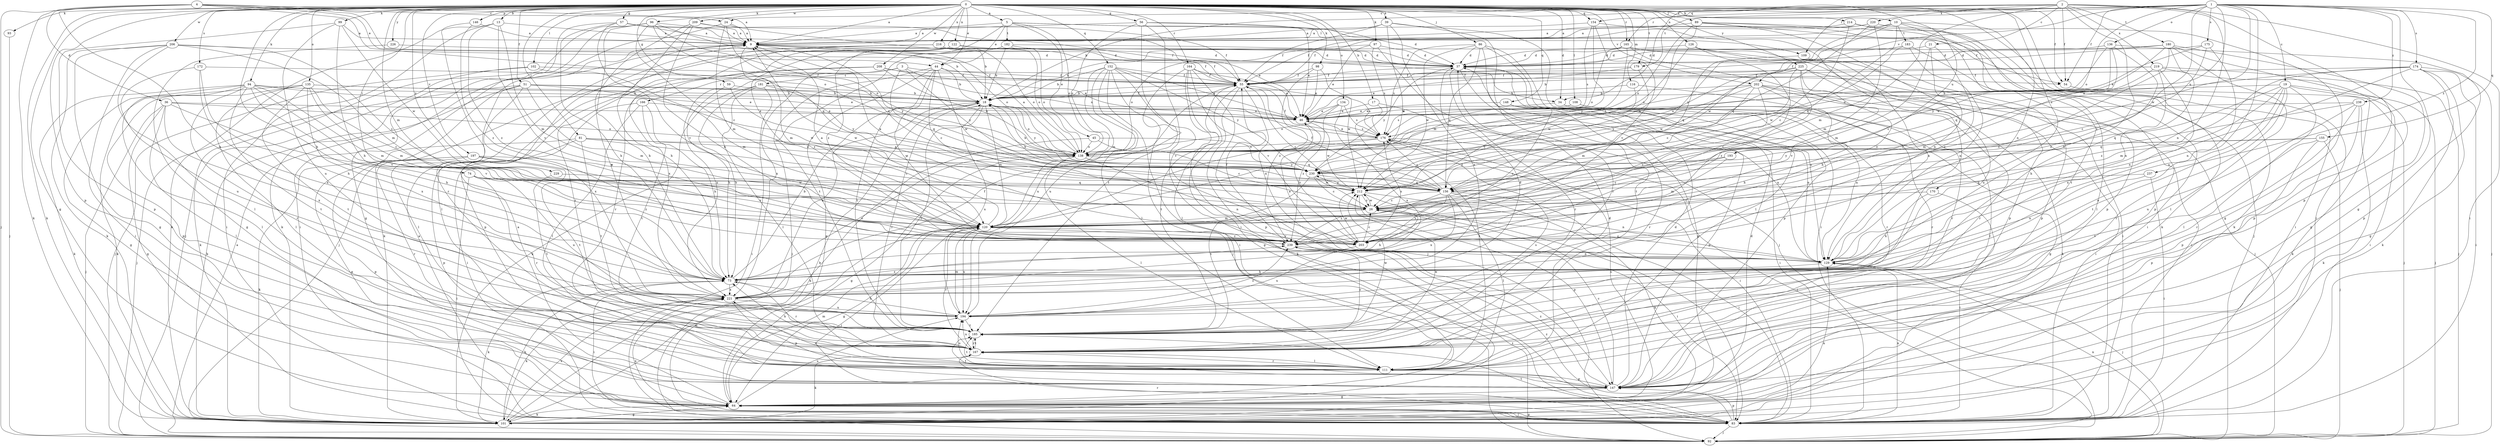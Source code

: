 strict digraph  {
0;
1;
2;
3;
4;
5;
9;
10;
13;
17;
18;
19;
21;
24;
26;
34;
36;
37;
39;
44;
45;
46;
51;
54;
55;
56;
57;
59;
64;
73;
74;
81;
83;
86;
89;
92;
93;
94;
96;
97;
98;
99;
101;
102;
108;
109;
111;
116;
120;
122;
126;
129;
134;
135;
136;
138;
146;
147;
148;
152;
154;
155;
156;
164;
165;
166;
167;
170;
172;
174;
175;
176;
179;
180;
181;
182;
183;
185;
193;
194;
197;
202;
203;
206;
208;
209;
212;
214;
216;
219;
220;
221;
225;
226;
229;
230;
237;
238;
239;
0 -> 5  [label=a];
0 -> 9  [label=a];
0 -> 10  [label=b];
0 -> 13  [label=b];
0 -> 17  [label=b];
0 -> 34  [label=d];
0 -> 39  [label=e];
0 -> 44  [label=e];
0 -> 51  [label=f];
0 -> 54  [label=f];
0 -> 56  [label=g];
0 -> 57  [label=g];
0 -> 59  [label=g];
0 -> 64  [label=g];
0 -> 73  [label=h];
0 -> 74  [label=i];
0 -> 81  [label=i];
0 -> 83  [label=i];
0 -> 86  [label=j];
0 -> 89  [label=j];
0 -> 93  [label=k];
0 -> 94  [label=k];
0 -> 96  [label=k];
0 -> 97  [label=k];
0 -> 98  [label=k];
0 -> 99  [label=k];
0 -> 101  [label=k];
0 -> 102  [label=l];
0 -> 108  [label=l];
0 -> 116  [label=m];
0 -> 120  [label=m];
0 -> 122  [label=n];
0 -> 126  [label=n];
0 -> 129  [label=n];
0 -> 134  [label=o];
0 -> 135  [label=o];
0 -> 146  [label=p];
0 -> 147  [label=p];
0 -> 148  [label=q];
0 -> 152  [label=q];
0 -> 154  [label=q];
0 -> 164  [label=r];
0 -> 165  [label=r];
0 -> 170  [label=s];
0 -> 172  [label=s];
0 -> 179  [label=t];
0 -> 193  [label=u];
0 -> 197  [label=v];
0 -> 202  [label=v];
0 -> 206  [label=w];
0 -> 208  [label=w];
0 -> 209  [label=w];
0 -> 214  [label=x];
0 -> 216  [label=x];
0 -> 225  [label=y];
0 -> 226  [label=y];
0 -> 229  [label=y];
1 -> 19  [label=c];
1 -> 54  [label=f];
1 -> 64  [label=g];
1 -> 109  [label=l];
1 -> 136  [label=o];
1 -> 138  [label=o];
1 -> 154  [label=q];
1 -> 155  [label=q];
1 -> 165  [label=r];
1 -> 174  [label=s];
1 -> 175  [label=s];
1 -> 179  [label=t];
1 -> 193  [label=u];
1 -> 194  [label=u];
1 -> 202  [label=v];
1 -> 203  [label=v];
1 -> 212  [label=w];
1 -> 237  [label=z];
1 -> 238  [label=z];
2 -> 18  [label=b];
2 -> 21  [label=c];
2 -> 24  [label=c];
2 -> 34  [label=d];
2 -> 54  [label=f];
2 -> 73  [label=h];
2 -> 83  [label=i];
2 -> 120  [label=m];
2 -> 129  [label=n];
2 -> 147  [label=p];
2 -> 180  [label=t];
2 -> 219  [label=x];
2 -> 220  [label=x];
3 -> 54  [label=f];
3 -> 156  [label=q];
3 -> 166  [label=r];
3 -> 176  [label=s];
3 -> 181  [label=t];
3 -> 221  [label=x];
3 -> 230  [label=y];
4 -> 9  [label=a];
4 -> 24  [label=c];
4 -> 34  [label=d];
4 -> 36  [label=d];
4 -> 44  [label=e];
4 -> 73  [label=h];
4 -> 92  [label=j];
4 -> 101  [label=k];
4 -> 138  [label=o];
5 -> 9  [label=a];
5 -> 44  [label=e];
5 -> 45  [label=e];
5 -> 54  [label=f];
5 -> 109  [label=l];
5 -> 138  [label=o];
5 -> 182  [label=t];
5 -> 239  [label=z];
9 -> 37  [label=d];
9 -> 101  [label=k];
9 -> 120  [label=m];
9 -> 138  [label=o];
9 -> 230  [label=y];
10 -> 55  [label=f];
10 -> 83  [label=i];
10 -> 101  [label=k];
10 -> 156  [label=q];
10 -> 183  [label=t];
10 -> 185  [label=t];
10 -> 212  [label=w];
10 -> 230  [label=y];
13 -> 9  [label=a];
13 -> 83  [label=i];
13 -> 101  [label=k];
13 -> 120  [label=m];
13 -> 203  [label=v];
13 -> 239  [label=z];
17 -> 46  [label=e];
17 -> 111  [label=l];
17 -> 129  [label=n];
18 -> 46  [label=e];
18 -> 55  [label=f];
18 -> 120  [label=m];
18 -> 138  [label=o];
18 -> 167  [label=r];
18 -> 185  [label=t];
18 -> 194  [label=u];
18 -> 221  [label=x];
18 -> 230  [label=y];
19 -> 18  [label=b];
19 -> 92  [label=j];
19 -> 101  [label=k];
19 -> 111  [label=l];
19 -> 120  [label=m];
19 -> 156  [label=q];
19 -> 167  [label=r];
19 -> 185  [label=t];
19 -> 194  [label=u];
21 -> 37  [label=d];
21 -> 120  [label=m];
21 -> 203  [label=v];
21 -> 239  [label=z];
24 -> 9  [label=a];
24 -> 18  [label=b];
24 -> 83  [label=i];
24 -> 120  [label=m];
24 -> 156  [label=q];
26 -> 9  [label=a];
26 -> 73  [label=h];
26 -> 83  [label=i];
26 -> 120  [label=m];
26 -> 212  [label=w];
34 -> 46  [label=e];
34 -> 64  [label=g];
34 -> 129  [label=n];
34 -> 167  [label=r];
36 -> 46  [label=e];
36 -> 64  [label=g];
36 -> 92  [label=j];
36 -> 111  [label=l];
36 -> 138  [label=o];
36 -> 203  [label=v];
36 -> 221  [label=x];
37 -> 55  [label=f];
37 -> 64  [label=g];
37 -> 129  [label=n];
37 -> 167  [label=r];
37 -> 230  [label=y];
39 -> 9  [label=a];
39 -> 55  [label=f];
39 -> 83  [label=i];
39 -> 167  [label=r];
39 -> 212  [label=w];
39 -> 221  [label=x];
44 -> 18  [label=b];
44 -> 26  [label=c];
44 -> 55  [label=f];
44 -> 64  [label=g];
44 -> 92  [label=j];
44 -> 185  [label=t];
44 -> 212  [label=w];
44 -> 239  [label=z];
45 -> 26  [label=c];
45 -> 101  [label=k];
45 -> 138  [label=o];
45 -> 156  [label=q];
46 -> 176  [label=s];
46 -> 203  [label=v];
46 -> 212  [label=w];
51 -> 18  [label=b];
51 -> 46  [label=e];
51 -> 92  [label=j];
51 -> 101  [label=k];
51 -> 111  [label=l];
51 -> 120  [label=m];
51 -> 212  [label=w];
51 -> 221  [label=x];
54 -> 92  [label=j];
55 -> 18  [label=b];
55 -> 26  [label=c];
55 -> 64  [label=g];
55 -> 101  [label=k];
55 -> 129  [label=n];
55 -> 176  [label=s];
55 -> 185  [label=t];
56 -> 9  [label=a];
56 -> 37  [label=d];
56 -> 46  [label=e];
56 -> 83  [label=i];
56 -> 138  [label=o];
56 -> 185  [label=t];
57 -> 9  [label=a];
57 -> 46  [label=e];
57 -> 55  [label=f];
57 -> 73  [label=h];
57 -> 101  [label=k];
57 -> 203  [label=v];
59 -> 18  [label=b];
59 -> 73  [label=h];
59 -> 212  [label=w];
64 -> 9  [label=a];
64 -> 37  [label=d];
64 -> 83  [label=i];
64 -> 101  [label=k];
64 -> 120  [label=m];
64 -> 176  [label=s];
64 -> 194  [label=u];
73 -> 18  [label=b];
73 -> 83  [label=i];
73 -> 101  [label=k];
73 -> 138  [label=o];
73 -> 167  [label=r];
73 -> 221  [label=x];
74 -> 83  [label=i];
74 -> 167  [label=r];
74 -> 194  [label=u];
74 -> 212  [label=w];
74 -> 239  [label=z];
81 -> 26  [label=c];
81 -> 64  [label=g];
81 -> 138  [label=o];
81 -> 147  [label=p];
81 -> 185  [label=t];
81 -> 230  [label=y];
83 -> 9  [label=a];
83 -> 18  [label=b];
83 -> 64  [label=g];
83 -> 92  [label=j];
83 -> 129  [label=n];
83 -> 147  [label=p];
83 -> 167  [label=r];
83 -> 185  [label=t];
83 -> 221  [label=x];
83 -> 239  [label=z];
86 -> 37  [label=d];
86 -> 111  [label=l];
86 -> 147  [label=p];
86 -> 156  [label=q];
86 -> 176  [label=s];
86 -> 185  [label=t];
86 -> 212  [label=w];
89 -> 9  [label=a];
89 -> 83  [label=i];
89 -> 92  [label=j];
89 -> 129  [label=n];
89 -> 138  [label=o];
89 -> 147  [label=p];
89 -> 212  [label=w];
92 -> 9  [label=a];
92 -> 129  [label=n];
92 -> 239  [label=z];
93 -> 92  [label=j];
94 -> 18  [label=b];
94 -> 46  [label=e];
94 -> 64  [label=g];
94 -> 73  [label=h];
94 -> 101  [label=k];
94 -> 111  [label=l];
94 -> 120  [label=m];
94 -> 167  [label=r];
94 -> 185  [label=t];
94 -> 203  [label=v];
96 -> 9  [label=a];
96 -> 18  [label=b];
96 -> 26  [label=c];
96 -> 64  [label=g];
96 -> 73  [label=h];
96 -> 92  [label=j];
96 -> 138  [label=o];
96 -> 156  [label=q];
97 -> 37  [label=d];
97 -> 46  [label=e];
97 -> 92  [label=j];
97 -> 138  [label=o];
97 -> 176  [label=s];
98 -> 46  [label=e];
98 -> 55  [label=f];
98 -> 212  [label=w];
98 -> 239  [label=z];
99 -> 9  [label=a];
99 -> 73  [label=h];
99 -> 147  [label=p];
99 -> 194  [label=u];
99 -> 212  [label=w];
101 -> 64  [label=g];
101 -> 73  [label=h];
101 -> 120  [label=m];
101 -> 129  [label=n];
101 -> 221  [label=x];
102 -> 55  [label=f];
102 -> 92  [label=j];
102 -> 101  [label=k];
102 -> 120  [label=m];
108 -> 46  [label=e];
108 -> 111  [label=l];
108 -> 167  [label=r];
108 -> 176  [label=s];
109 -> 147  [label=p];
109 -> 156  [label=q];
111 -> 37  [label=d];
111 -> 147  [label=p];
111 -> 167  [label=r];
111 -> 185  [label=t];
111 -> 194  [label=u];
116 -> 18  [label=b];
116 -> 26  [label=c];
116 -> 167  [label=r];
120 -> 9  [label=a];
120 -> 64  [label=g];
120 -> 83  [label=i];
120 -> 167  [label=r];
120 -> 194  [label=u];
120 -> 203  [label=v];
120 -> 239  [label=z];
122 -> 37  [label=d];
122 -> 92  [label=j];
122 -> 138  [label=o];
122 -> 221  [label=x];
122 -> 239  [label=z];
126 -> 37  [label=d];
126 -> 83  [label=i];
126 -> 129  [label=n];
126 -> 138  [label=o];
126 -> 203  [label=v];
129 -> 26  [label=c];
129 -> 46  [label=e];
129 -> 73  [label=h];
129 -> 92  [label=j];
134 -> 46  [label=e];
134 -> 138  [label=o];
134 -> 176  [label=s];
134 -> 221  [label=x];
134 -> 239  [label=z];
135 -> 18  [label=b];
135 -> 26  [label=c];
135 -> 46  [label=e];
135 -> 101  [label=k];
135 -> 111  [label=l];
135 -> 120  [label=m];
135 -> 147  [label=p];
135 -> 185  [label=t];
135 -> 221  [label=x];
136 -> 37  [label=d];
136 -> 138  [label=o];
136 -> 147  [label=p];
136 -> 156  [label=q];
136 -> 230  [label=y];
136 -> 239  [label=z];
138 -> 9  [label=a];
138 -> 64  [label=g];
138 -> 111  [label=l];
138 -> 129  [label=n];
138 -> 230  [label=y];
146 -> 9  [label=a];
146 -> 167  [label=r];
146 -> 239  [label=z];
147 -> 26  [label=c];
147 -> 37  [label=d];
147 -> 64  [label=g];
147 -> 185  [label=t];
147 -> 221  [label=x];
147 -> 239  [label=z];
148 -> 46  [label=e];
148 -> 83  [label=i];
148 -> 129  [label=n];
148 -> 147  [label=p];
148 -> 167  [label=r];
148 -> 203  [label=v];
152 -> 18  [label=b];
152 -> 46  [label=e];
152 -> 55  [label=f];
152 -> 83  [label=i];
152 -> 92  [label=j];
152 -> 111  [label=l];
152 -> 120  [label=m];
152 -> 194  [label=u];
152 -> 203  [label=v];
152 -> 230  [label=y];
154 -> 9  [label=a];
154 -> 120  [label=m];
154 -> 176  [label=s];
154 -> 185  [label=t];
154 -> 203  [label=v];
155 -> 92  [label=j];
155 -> 138  [label=o];
155 -> 147  [label=p];
155 -> 185  [label=t];
155 -> 230  [label=y];
156 -> 18  [label=b];
156 -> 26  [label=c];
156 -> 55  [label=f];
156 -> 83  [label=i];
156 -> 101  [label=k];
156 -> 111  [label=l];
156 -> 176  [label=s];
156 -> 203  [label=v];
156 -> 221  [label=x];
156 -> 239  [label=z];
164 -> 46  [label=e];
164 -> 55  [label=f];
164 -> 92  [label=j];
164 -> 111  [label=l];
164 -> 147  [label=p];
164 -> 194  [label=u];
164 -> 203  [label=v];
165 -> 18  [label=b];
165 -> 37  [label=d];
165 -> 73  [label=h];
165 -> 138  [label=o];
165 -> 147  [label=p];
165 -> 194  [label=u];
165 -> 230  [label=y];
166 -> 46  [label=e];
166 -> 73  [label=h];
166 -> 83  [label=i];
166 -> 111  [label=l];
166 -> 185  [label=t];
167 -> 73  [label=h];
167 -> 101  [label=k];
167 -> 111  [label=l];
167 -> 176  [label=s];
167 -> 185  [label=t];
167 -> 194  [label=u];
167 -> 212  [label=w];
170 -> 26  [label=c];
170 -> 73  [label=h];
170 -> 83  [label=i];
172 -> 55  [label=f];
172 -> 73  [label=h];
172 -> 194  [label=u];
172 -> 221  [label=x];
174 -> 46  [label=e];
174 -> 55  [label=f];
174 -> 64  [label=g];
174 -> 83  [label=i];
174 -> 92  [label=j];
174 -> 101  [label=k];
174 -> 129  [label=n];
174 -> 239  [label=z];
175 -> 26  [label=c];
175 -> 37  [label=d];
175 -> 46  [label=e];
175 -> 129  [label=n];
176 -> 46  [label=e];
176 -> 55  [label=f];
176 -> 83  [label=i];
176 -> 92  [label=j];
176 -> 120  [label=m];
176 -> 138  [label=o];
179 -> 46  [label=e];
179 -> 55  [label=f];
179 -> 212  [label=w];
180 -> 26  [label=c];
180 -> 37  [label=d];
180 -> 55  [label=f];
180 -> 64  [label=g];
180 -> 111  [label=l];
180 -> 129  [label=n];
180 -> 147  [label=p];
180 -> 239  [label=z];
181 -> 18  [label=b];
181 -> 73  [label=h];
181 -> 83  [label=i];
181 -> 101  [label=k];
181 -> 111  [label=l];
181 -> 230  [label=y];
182 -> 18  [label=b];
182 -> 37  [label=d];
182 -> 55  [label=f];
182 -> 138  [label=o];
182 -> 185  [label=t];
182 -> 221  [label=x];
183 -> 37  [label=d];
183 -> 111  [label=l];
183 -> 129  [label=n];
183 -> 212  [label=w];
185 -> 167  [label=r];
185 -> 212  [label=w];
185 -> 239  [label=z];
193 -> 26  [label=c];
193 -> 120  [label=m];
193 -> 230  [label=y];
194 -> 73  [label=h];
194 -> 120  [label=m];
194 -> 185  [label=t];
194 -> 239  [label=z];
197 -> 101  [label=k];
197 -> 147  [label=p];
197 -> 167  [label=r];
197 -> 185  [label=t];
197 -> 203  [label=v];
197 -> 230  [label=y];
202 -> 18  [label=b];
202 -> 73  [label=h];
202 -> 83  [label=i];
202 -> 101  [label=k];
202 -> 120  [label=m];
202 -> 167  [label=r];
202 -> 176  [label=s];
202 -> 203  [label=v];
202 -> 230  [label=y];
203 -> 9  [label=a];
203 -> 26  [label=c];
203 -> 176  [label=s];
203 -> 194  [label=u];
203 -> 212  [label=w];
206 -> 26  [label=c];
206 -> 37  [label=d];
206 -> 64  [label=g];
206 -> 83  [label=i];
206 -> 101  [label=k];
206 -> 111  [label=l];
206 -> 120  [label=m];
208 -> 46  [label=e];
208 -> 55  [label=f];
208 -> 138  [label=o];
208 -> 147  [label=p];
208 -> 167  [label=r];
209 -> 9  [label=a];
209 -> 55  [label=f];
209 -> 73  [label=h];
209 -> 129  [label=n];
209 -> 221  [label=x];
212 -> 26  [label=c];
212 -> 83  [label=i];
212 -> 129  [label=n];
212 -> 147  [label=p];
212 -> 230  [label=y];
214 -> 9  [label=a];
214 -> 26  [label=c];
214 -> 101  [label=k];
214 -> 147  [label=p];
216 -> 37  [label=d];
216 -> 55  [label=f];
216 -> 111  [label=l];
216 -> 138  [label=o];
216 -> 167  [label=r];
219 -> 18  [label=b];
219 -> 55  [label=f];
219 -> 73  [label=h];
219 -> 83  [label=i];
219 -> 92  [label=j];
219 -> 120  [label=m];
219 -> 221  [label=x];
220 -> 9  [label=a];
220 -> 55  [label=f];
220 -> 64  [label=g];
220 -> 120  [label=m];
220 -> 156  [label=q];
221 -> 37  [label=d];
221 -> 55  [label=f];
221 -> 101  [label=k];
221 -> 147  [label=p];
221 -> 194  [label=u];
221 -> 239  [label=z];
225 -> 26  [label=c];
225 -> 55  [label=f];
225 -> 83  [label=i];
225 -> 92  [label=j];
225 -> 138  [label=o];
225 -> 203  [label=v];
225 -> 212  [label=w];
225 -> 239  [label=z];
226 -> 37  [label=d];
226 -> 64  [label=g];
229 -> 156  [label=q];
229 -> 185  [label=t];
230 -> 18  [label=b];
230 -> 26  [label=c];
230 -> 156  [label=q];
230 -> 185  [label=t];
230 -> 212  [label=w];
237 -> 83  [label=i];
237 -> 129  [label=n];
237 -> 156  [label=q];
238 -> 46  [label=e];
238 -> 101  [label=k];
238 -> 147  [label=p];
238 -> 156  [label=q];
238 -> 167  [label=r];
238 -> 194  [label=u];
239 -> 55  [label=f];
239 -> 129  [label=n];
}
